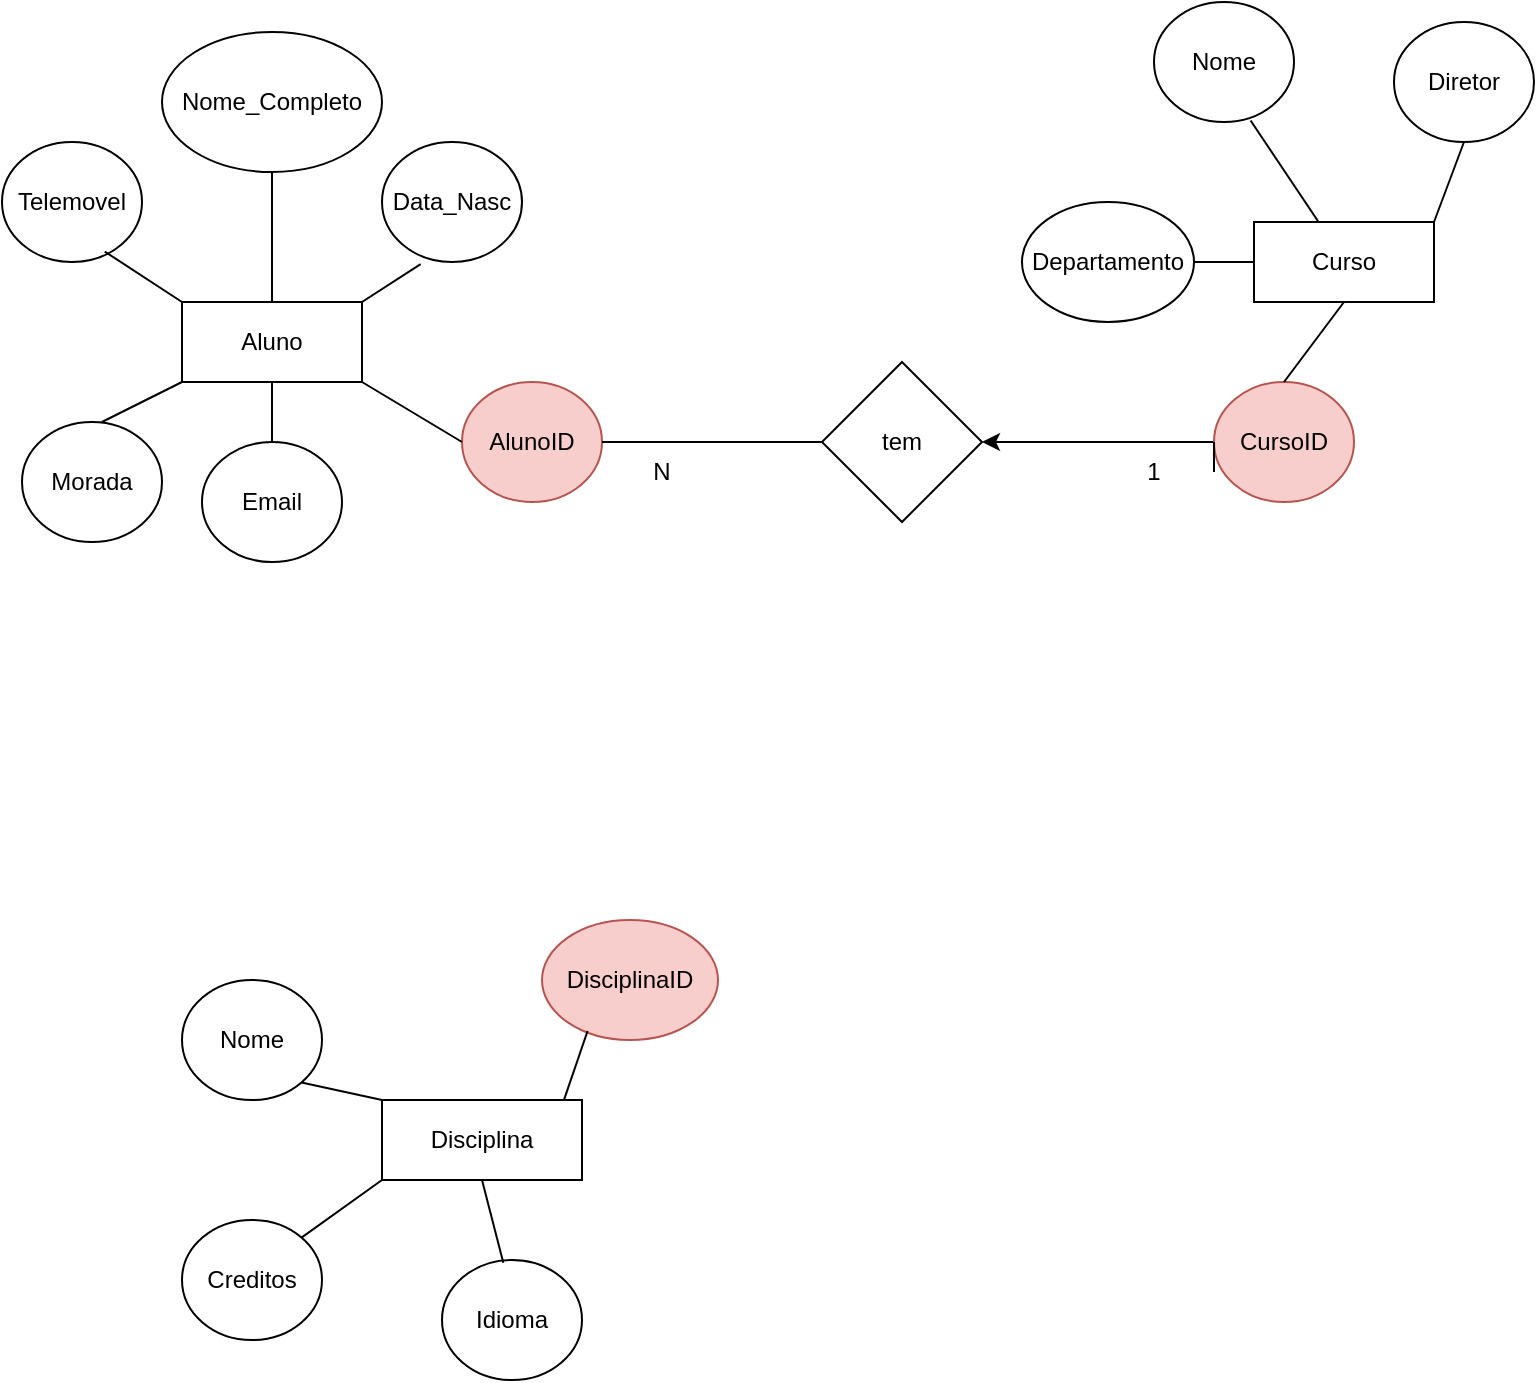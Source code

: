 <mxfile version="26.0.11">
  <diagram name="Página-1" id="xQnovFiWDbvzSh2uflHf">
    <mxGraphModel dx="960" dy="519" grid="1" gridSize="10" guides="1" tooltips="1" connect="1" arrows="1" fold="1" page="1" pageScale="1" pageWidth="827" pageHeight="1169" math="0" shadow="0">
      <root>
        <mxCell id="0" />
        <mxCell id="1" parent="0" />
        <mxCell id="mar3C-3rAJ4-wgC8G30U-18" value="AlunoID" style="ellipse;whiteSpace=wrap;html=1;fillColor=#f8cecc;strokeColor=#b85450;" vertex="1" parent="1">
          <mxGeometry x="260" y="200" width="70" height="60" as="geometry" />
        </mxCell>
        <mxCell id="mar3C-3rAJ4-wgC8G30U-22" value="Curso" style="rounded=0;whiteSpace=wrap;html=1;" vertex="1" parent="1">
          <mxGeometry x="656" y="120" width="90" height="40" as="geometry" />
        </mxCell>
        <mxCell id="mar3C-3rAJ4-wgC8G30U-23" value="Aluno" style="rounded=0;whiteSpace=wrap;html=1;" vertex="1" parent="1">
          <mxGeometry x="120" y="160" width="90" height="40" as="geometry" />
        </mxCell>
        <mxCell id="mar3C-3rAJ4-wgC8G30U-24" value="Disciplina" style="rounded=0;whiteSpace=wrap;html=1;" vertex="1" parent="1">
          <mxGeometry x="220" y="559" width="100" height="40" as="geometry" />
        </mxCell>
        <mxCell id="mar3C-3rAJ4-wgC8G30U-25" value="Nome_Completo" style="ellipse;whiteSpace=wrap;html=1;" vertex="1" parent="1">
          <mxGeometry x="110" y="25" width="110" height="70" as="geometry" />
        </mxCell>
        <mxCell id="mar3C-3rAJ4-wgC8G30U-26" value="Data_Nasc" style="ellipse;whiteSpace=wrap;html=1;" vertex="1" parent="1">
          <mxGeometry x="220" y="80" width="70" height="60" as="geometry" />
        </mxCell>
        <mxCell id="mar3C-3rAJ4-wgC8G30U-27" value="Morada" style="ellipse;whiteSpace=wrap;html=1;" vertex="1" parent="1">
          <mxGeometry x="40" y="220" width="70" height="60" as="geometry" />
        </mxCell>
        <mxCell id="mar3C-3rAJ4-wgC8G30U-28" value="Email" style="ellipse;whiteSpace=wrap;html=1;" vertex="1" parent="1">
          <mxGeometry x="130" y="230" width="70" height="60" as="geometry" />
        </mxCell>
        <mxCell id="mar3C-3rAJ4-wgC8G30U-29" value="Telemovel" style="ellipse;whiteSpace=wrap;html=1;" vertex="1" parent="1">
          <mxGeometry x="30" y="80" width="70" height="60" as="geometry" />
        </mxCell>
        <mxCell id="mar3C-3rAJ4-wgC8G30U-30" value="" style="endArrow=none;html=1;rounded=0;entryX=0.5;entryY=1;entryDx=0;entryDy=0;exitX=0.5;exitY=0;exitDx=0;exitDy=0;" edge="1" parent="1" source="mar3C-3rAJ4-wgC8G30U-23" target="mar3C-3rAJ4-wgC8G30U-25">
          <mxGeometry width="50" height="50" relative="1" as="geometry">
            <mxPoint x="110" y="170" as="sourcePoint" />
            <mxPoint x="160" y="120" as="targetPoint" />
          </mxGeometry>
        </mxCell>
        <mxCell id="mar3C-3rAJ4-wgC8G30U-31" value="" style="endArrow=none;html=1;rounded=0;entryX=0.276;entryY=1.017;entryDx=0;entryDy=0;exitX=1;exitY=0;exitDx=0;exitDy=0;entryPerimeter=0;" edge="1" parent="1" source="mar3C-3rAJ4-wgC8G30U-23" target="mar3C-3rAJ4-wgC8G30U-26">
          <mxGeometry width="50" height="50" relative="1" as="geometry">
            <mxPoint x="175" y="170" as="sourcePoint" />
            <mxPoint x="175" y="105" as="targetPoint" />
          </mxGeometry>
        </mxCell>
        <mxCell id="mar3C-3rAJ4-wgC8G30U-32" value="" style="endArrow=none;html=1;rounded=0;entryX=0;entryY=0.5;entryDx=0;entryDy=0;exitX=1;exitY=1;exitDx=0;exitDy=0;" edge="1" parent="1" source="mar3C-3rAJ4-wgC8G30U-23" target="mar3C-3rAJ4-wgC8G30U-18">
          <mxGeometry width="50" height="50" relative="1" as="geometry">
            <mxPoint x="109.31" y="205" as="sourcePoint" />
            <mxPoint x="109.31" y="140" as="targetPoint" />
          </mxGeometry>
        </mxCell>
        <mxCell id="mar3C-3rAJ4-wgC8G30U-33" value="" style="endArrow=none;html=1;rounded=0;entryX=0.571;entryY=0;entryDx=0;entryDy=0;exitX=0;exitY=1;exitDx=0;exitDy=0;entryPerimeter=0;" edge="1" parent="1" source="mar3C-3rAJ4-wgC8G30U-23" target="mar3C-3rAJ4-wgC8G30U-27">
          <mxGeometry width="50" height="50" relative="1" as="geometry">
            <mxPoint x="195" y="190" as="sourcePoint" />
            <mxPoint x="195" y="125" as="targetPoint" />
          </mxGeometry>
        </mxCell>
        <mxCell id="mar3C-3rAJ4-wgC8G30U-34" value="" style="endArrow=none;html=1;rounded=0;entryX=0.5;entryY=1;entryDx=0;entryDy=0;exitX=0.5;exitY=0;exitDx=0;exitDy=0;" edge="1" parent="1" source="mar3C-3rAJ4-wgC8G30U-28" target="mar3C-3rAJ4-wgC8G30U-23">
          <mxGeometry width="50" height="50" relative="1" as="geometry">
            <mxPoint x="205" y="200" as="sourcePoint" />
            <mxPoint x="205" y="135" as="targetPoint" />
          </mxGeometry>
        </mxCell>
        <mxCell id="mar3C-3rAJ4-wgC8G30U-35" value="" style="endArrow=none;html=1;rounded=0;entryX=0;entryY=0;entryDx=0;entryDy=0;exitX=0.734;exitY=0.913;exitDx=0;exitDy=0;exitPerimeter=0;" edge="1" parent="1" source="mar3C-3rAJ4-wgC8G30U-29" target="mar3C-3rAJ4-wgC8G30U-23">
          <mxGeometry width="50" height="50" relative="1" as="geometry">
            <mxPoint x="215" y="210" as="sourcePoint" />
            <mxPoint x="215" y="145" as="targetPoint" />
          </mxGeometry>
        </mxCell>
        <mxCell id="mar3C-3rAJ4-wgC8G30U-36" value="Nome" style="ellipse;whiteSpace=wrap;html=1;" vertex="1" parent="1">
          <mxGeometry x="606" y="10" width="70" height="60" as="geometry" />
        </mxCell>
        <mxCell id="mar3C-3rAJ4-wgC8G30U-37" value="Departamento" style="ellipse;whiteSpace=wrap;html=1;" vertex="1" parent="1">
          <mxGeometry x="540" y="110" width="86" height="60" as="geometry" />
        </mxCell>
        <mxCell id="mar3C-3rAJ4-wgC8G30U-38" value="Diretor" style="ellipse;whiteSpace=wrap;html=1;" vertex="1" parent="1">
          <mxGeometry x="726" y="20" width="70" height="60" as="geometry" />
        </mxCell>
        <mxCell id="mar3C-3rAJ4-wgC8G30U-57" value="" style="edgeStyle=orthogonalEdgeStyle;rounded=0;orthogonalLoop=1;jettySize=auto;html=1;" edge="1" parent="1" source="mar3C-3rAJ4-wgC8G30U-39" target="mar3C-3rAJ4-wgC8G30U-52">
          <mxGeometry relative="1" as="geometry" />
        </mxCell>
        <mxCell id="mar3C-3rAJ4-wgC8G30U-39" value="CursoID" style="ellipse;whiteSpace=wrap;html=1;fillColor=#f8cecc;strokeColor=#b85450;" vertex="1" parent="1">
          <mxGeometry x="636" y="200" width="70" height="60" as="geometry" />
        </mxCell>
        <mxCell id="mar3C-3rAJ4-wgC8G30U-40" value="" style="endArrow=none;html=1;rounded=0;entryX=0.5;entryY=0;entryDx=0;entryDy=0;exitX=0.5;exitY=1;exitDx=0;exitDy=0;" edge="1" parent="1" source="mar3C-3rAJ4-wgC8G30U-22" target="mar3C-3rAJ4-wgC8G30U-39">
          <mxGeometry width="50" height="50" relative="1" as="geometry">
            <mxPoint x="346" y="110" as="sourcePoint" />
            <mxPoint x="375" y="91" as="targetPoint" />
          </mxGeometry>
        </mxCell>
        <mxCell id="mar3C-3rAJ4-wgC8G30U-41" value="" style="endArrow=none;html=1;rounded=0;entryX=0;entryY=0.5;entryDx=0;entryDy=0;exitX=1;exitY=0.5;exitDx=0;exitDy=0;" edge="1" parent="1" source="mar3C-3rAJ4-wgC8G30U-37" target="mar3C-3rAJ4-wgC8G30U-22">
          <mxGeometry width="50" height="50" relative="1" as="geometry">
            <mxPoint x="711" y="170" as="sourcePoint" />
            <mxPoint x="701" y="200" as="targetPoint" />
          </mxGeometry>
        </mxCell>
        <mxCell id="mar3C-3rAJ4-wgC8G30U-42" value="" style="endArrow=none;html=1;rounded=0;entryX=1;entryY=0;entryDx=0;entryDy=0;exitX=0.5;exitY=1;exitDx=0;exitDy=0;" edge="1" parent="1" source="mar3C-3rAJ4-wgC8G30U-38" target="mar3C-3rAJ4-wgC8G30U-22">
          <mxGeometry width="50" height="50" relative="1" as="geometry">
            <mxPoint x="721" y="180" as="sourcePoint" />
            <mxPoint x="711" y="210" as="targetPoint" />
          </mxGeometry>
        </mxCell>
        <mxCell id="mar3C-3rAJ4-wgC8G30U-43" value="" style="endArrow=none;html=1;rounded=0;entryX=0.356;entryY=-0.009;entryDx=0;entryDy=0;exitX=0.69;exitY=0.988;exitDx=0;exitDy=0;exitPerimeter=0;entryPerimeter=0;" edge="1" parent="1" source="mar3C-3rAJ4-wgC8G30U-36" target="mar3C-3rAJ4-wgC8G30U-22">
          <mxGeometry width="50" height="50" relative="1" as="geometry">
            <mxPoint x="731" y="190" as="sourcePoint" />
            <mxPoint x="721" y="220" as="targetPoint" />
          </mxGeometry>
        </mxCell>
        <mxCell id="mar3C-3rAJ4-wgC8G30U-44" value="Nome" style="ellipse;whiteSpace=wrap;html=1;" vertex="1" parent="1">
          <mxGeometry x="120" y="499" width="70" height="60" as="geometry" />
        </mxCell>
        <mxCell id="mar3C-3rAJ4-wgC8G30U-45" value="Creditos" style="ellipse;whiteSpace=wrap;html=1;" vertex="1" parent="1">
          <mxGeometry x="120" y="619" width="70" height="60" as="geometry" />
        </mxCell>
        <mxCell id="mar3C-3rAJ4-wgC8G30U-46" value="Idioma" style="ellipse;whiteSpace=wrap;html=1;" vertex="1" parent="1">
          <mxGeometry x="250" y="639" width="70" height="60" as="geometry" />
        </mxCell>
        <mxCell id="mar3C-3rAJ4-wgC8G30U-47" value="" style="endArrow=none;html=1;rounded=0;entryX=1;entryY=1;entryDx=0;entryDy=0;exitX=0;exitY=0;exitDx=0;exitDy=0;" edge="1" parent="1" source="mar3C-3rAJ4-wgC8G30U-24" target="mar3C-3rAJ4-wgC8G30U-44">
          <mxGeometry width="50" height="50" relative="1" as="geometry">
            <mxPoint x="485" y="379" as="sourcePoint" />
            <mxPoint x="475" y="409" as="targetPoint" />
          </mxGeometry>
        </mxCell>
        <mxCell id="mar3C-3rAJ4-wgC8G30U-48" value="" style="endArrow=none;html=1;rounded=0;entryX=1;entryY=0;entryDx=0;entryDy=0;exitX=0;exitY=1;exitDx=0;exitDy=0;" edge="1" parent="1" source="mar3C-3rAJ4-wgC8G30U-24" target="mar3C-3rAJ4-wgC8G30U-45">
          <mxGeometry width="50" height="50" relative="1" as="geometry">
            <mxPoint x="230" y="569" as="sourcePoint" />
            <mxPoint x="190" y="560" as="targetPoint" />
          </mxGeometry>
        </mxCell>
        <mxCell id="mar3C-3rAJ4-wgC8G30U-49" value="" style="endArrow=none;html=1;rounded=0;entryX=0.5;entryY=1;entryDx=0;entryDy=0;exitX=0.438;exitY=0.022;exitDx=0;exitDy=0;exitPerimeter=0;" edge="1" parent="1" source="mar3C-3rAJ4-wgC8G30U-46" target="mar3C-3rAJ4-wgC8G30U-24">
          <mxGeometry width="50" height="50" relative="1" as="geometry">
            <mxPoint x="240" y="579" as="sourcePoint" />
            <mxPoint x="200" y="570" as="targetPoint" />
          </mxGeometry>
        </mxCell>
        <mxCell id="mar3C-3rAJ4-wgC8G30U-50" value="DisciplinaID" style="ellipse;whiteSpace=wrap;html=1;fillColor=#f8cecc;strokeColor=#b85450;" vertex="1" parent="1">
          <mxGeometry x="300" y="469" width="88" height="60" as="geometry" />
        </mxCell>
        <mxCell id="mar3C-3rAJ4-wgC8G30U-51" value="" style="endArrow=none;html=1;rounded=0;entryX=0.91;entryY=-0.001;entryDx=0;entryDy=0;exitX=0.259;exitY=0.925;exitDx=0;exitDy=0;exitPerimeter=0;entryPerimeter=0;" edge="1" parent="1" source="mar3C-3rAJ4-wgC8G30U-50" target="mar3C-3rAJ4-wgC8G30U-24">
          <mxGeometry width="50" height="50" relative="1" as="geometry">
            <mxPoint x="230" y="609" as="sourcePoint" />
            <mxPoint x="190" y="638" as="targetPoint" />
          </mxGeometry>
        </mxCell>
        <mxCell id="mar3C-3rAJ4-wgC8G30U-52" value="tem" style="rhombus;whiteSpace=wrap;html=1;" vertex="1" parent="1">
          <mxGeometry x="440" y="190" width="80" height="80" as="geometry" />
        </mxCell>
        <mxCell id="mar3C-3rAJ4-wgC8G30U-55" value="" style="endArrow=none;html=1;rounded=0;entryX=0;entryY=0.5;entryDx=0;entryDy=0;" edge="1" parent="1" target="mar3C-3rAJ4-wgC8G30U-52">
          <mxGeometry width="50" height="50" relative="1" as="geometry">
            <mxPoint x="330" y="230" as="sourcePoint" />
            <mxPoint x="380" y="180" as="targetPoint" />
          </mxGeometry>
        </mxCell>
        <mxCell id="mar3C-3rAJ4-wgC8G30U-56" value="" style="endArrow=none;html=1;rounded=0;entryX=0;entryY=0.5;entryDx=0;entryDy=0;exitX=1;exitY=0.5;exitDx=0;exitDy=0;" edge="1" parent="1" source="mar3C-3rAJ4-wgC8G30U-58" target="mar3C-3rAJ4-wgC8G30U-39">
          <mxGeometry width="50" height="50" relative="1" as="geometry">
            <mxPoint x="528" y="229.31" as="sourcePoint" />
            <mxPoint x="638" y="229.31" as="targetPoint" />
          </mxGeometry>
        </mxCell>
        <mxCell id="mar3C-3rAJ4-wgC8G30U-58" value="1" style="text;html=1;align=center;verticalAlign=middle;whiteSpace=wrap;rounded=0;" vertex="1" parent="1">
          <mxGeometry x="576" y="230" width="60" height="30" as="geometry" />
        </mxCell>
        <mxCell id="mar3C-3rAJ4-wgC8G30U-60" value="N" style="text;html=1;align=center;verticalAlign=middle;whiteSpace=wrap;rounded=0;" vertex="1" parent="1">
          <mxGeometry x="330" y="230" width="60" height="30" as="geometry" />
        </mxCell>
      </root>
    </mxGraphModel>
  </diagram>
</mxfile>
